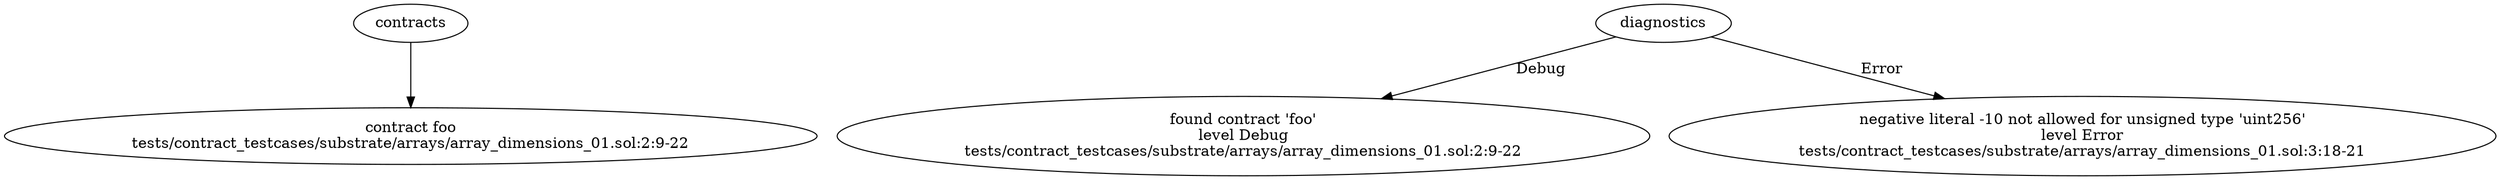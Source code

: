 strict digraph "tests/contract_testcases/substrate/arrays/array_dimensions_01.sol" {
	contract [label="contract foo\ntests/contract_testcases/substrate/arrays/array_dimensions_01.sol:2:9-22"]
	diagnostic [label="found contract 'foo'\nlevel Debug\ntests/contract_testcases/substrate/arrays/array_dimensions_01.sol:2:9-22"]
	diagnostic_5 [label="negative literal -10 not allowed for unsigned type 'uint256'\nlevel Error\ntests/contract_testcases/substrate/arrays/array_dimensions_01.sol:3:18-21"]
	contracts -> contract
	diagnostics -> diagnostic [label="Debug"]
	diagnostics -> diagnostic_5 [label="Error"]
}
